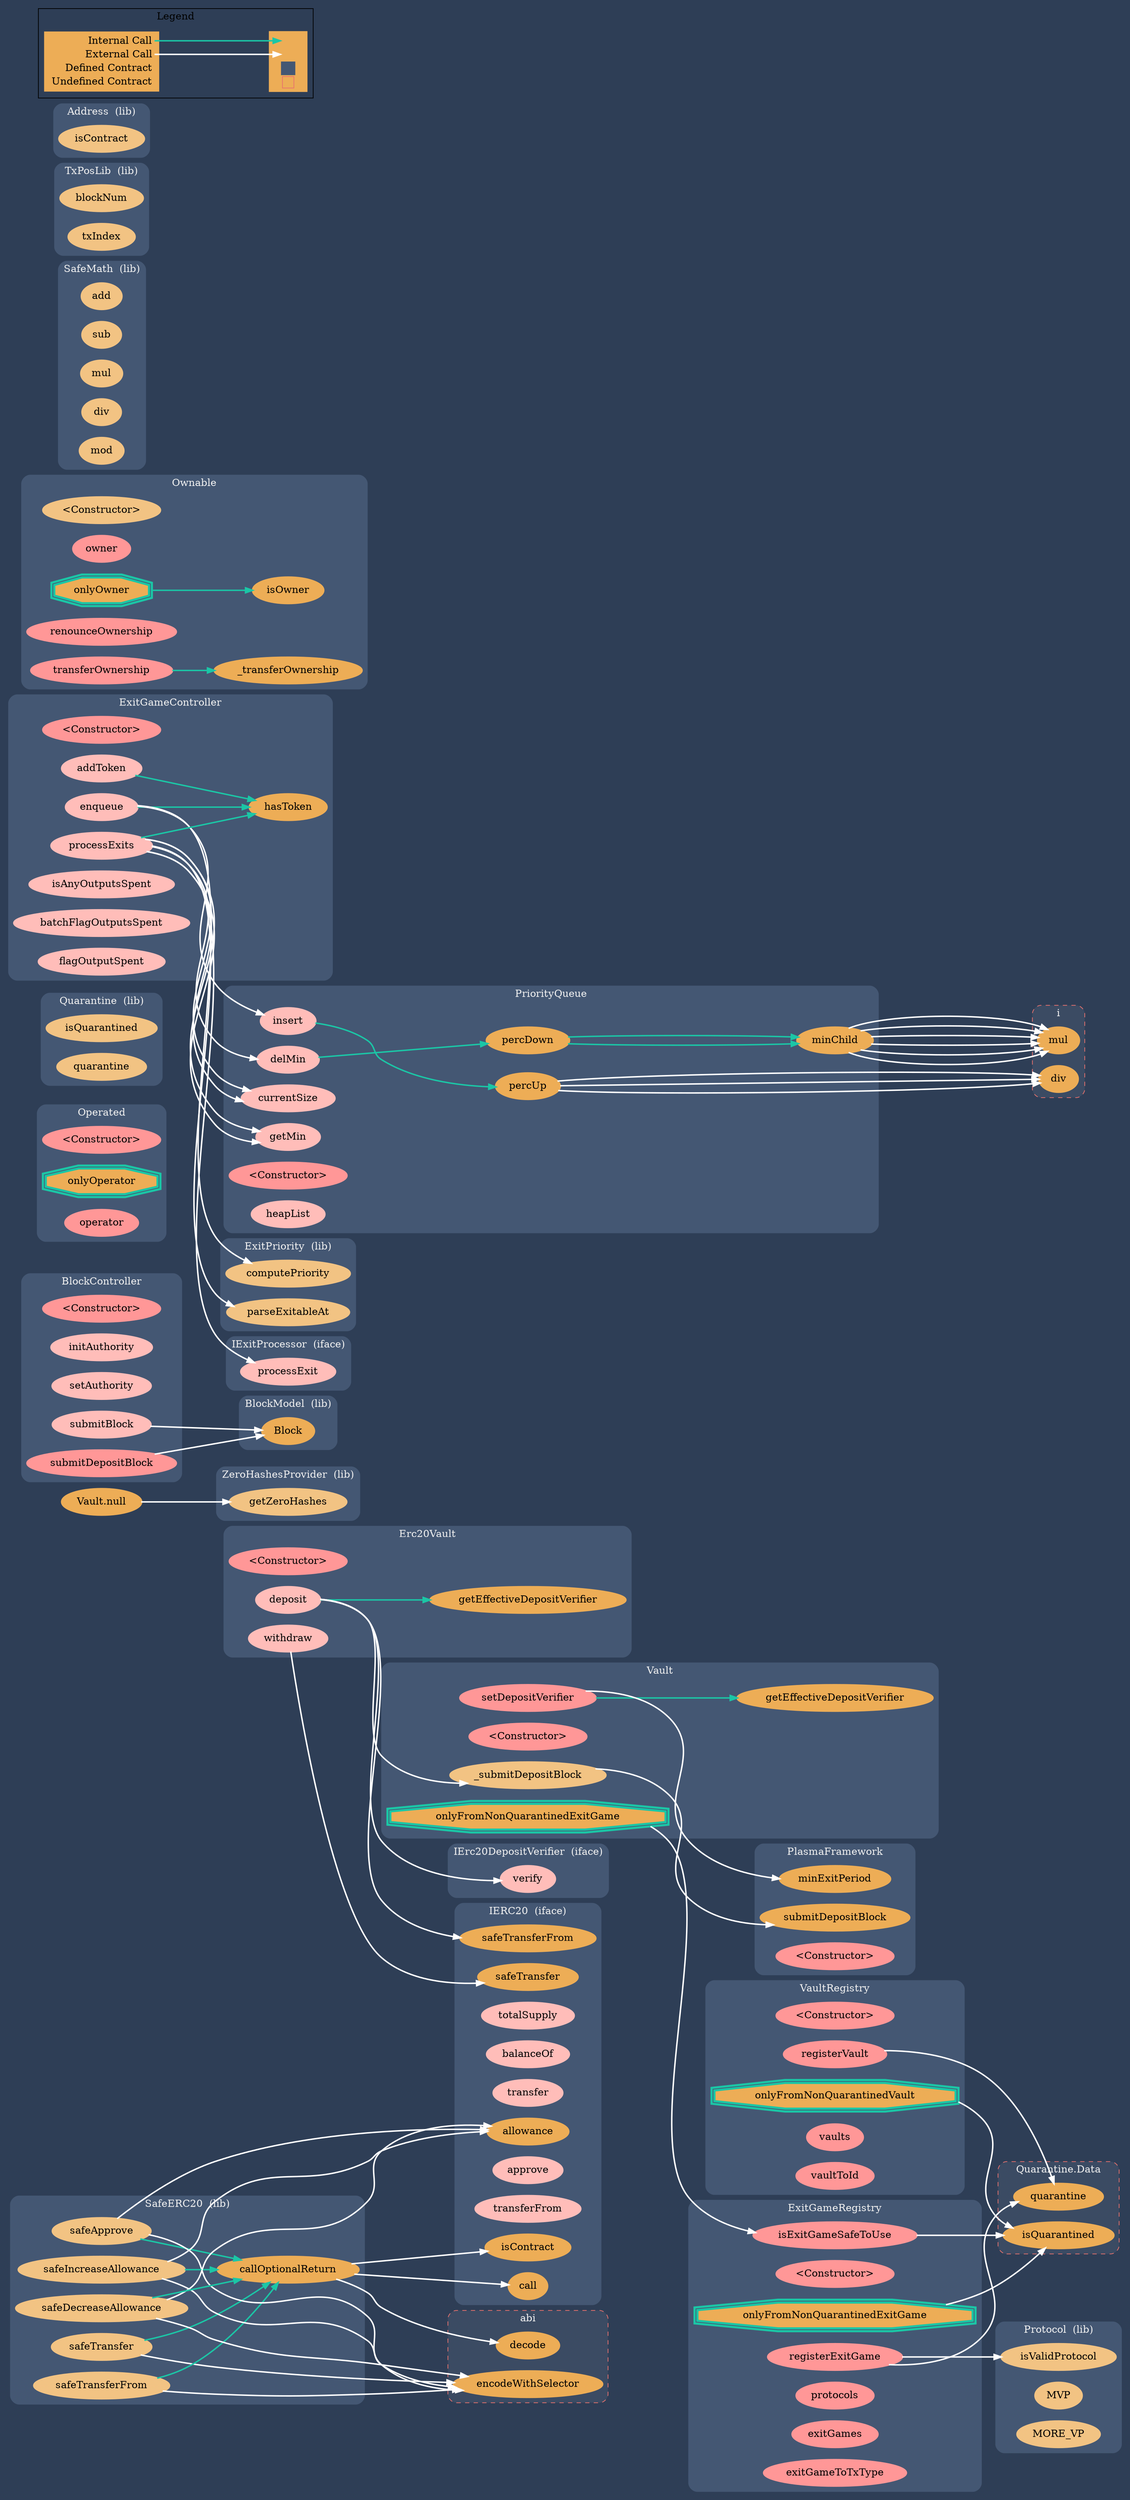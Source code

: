 digraph G {
  graph [ ratio = "auto", page = "100", compound =true, bgcolor = "#2e3e56" ];
  node [ style = "filled", fillcolor = "#edad56", color = "#edad56", penwidth =3 ];
  edge [ color = "#fcfcfc", penwidth =2, fontname = "helvetica Neue Ultra Light" ];
subgraph "clusterErc20Vault" {
  graph [ label = "Erc20Vault", color = "#445773", fontcolor = "#f0f0f0", style = "rounded", bgcolor = "#445773" ];
  "Erc20Vault.<Constructor>" [ label = "<Constructor>", color = "#FF9797", fillcolor = "#FF9797" ];
  "Erc20Vault.deposit" [ label = "deposit", color = "#ffbdb9", fillcolor = "#ffbdb9" ];
  "Erc20Vault.withdraw" [ label = "withdraw", color = "#ffbdb9", fillcolor = "#ffbdb9" ];
  "Erc20Vault.getEffectiveDepositVerifier" [ label = "getEffectiveDepositVerifier" ];
}

subgraph "clusterVault" {
  graph [ label = "Vault", color = "#445773", fontcolor = "#f0f0f0", style = "rounded", bgcolor = "#445773" ];
  "Vault._submitDepositBlock" [ label = "_submitDepositBlock", color = "#f2c383", fillcolor = "#f2c383" ];
  "Vault.<Constructor>" [ label = "<Constructor>", color = "#FF9797", fillcolor = "#FF9797" ];
  "Vault.onlyFromNonQuarantinedExitGame" [ label = "onlyFromNonQuarantinedExitGame", color = "#1bc6a6", shape =doubleoctagon ];
  "Vault.setDepositVerifier" [ label = "setDepositVerifier", color = "#FF9797", fillcolor = "#FF9797" ];
  "Vault.getEffectiveDepositVerifier" [ label = "getEffectiveDepositVerifier" ];
}

subgraph "clusterZeroHashesProvider" {
  graph [ label = "ZeroHashesProvider  (lib)", color = "#445773", fontcolor = "#f0f0f0", style = "rounded", bgcolor = "#445773" ];
  "ZeroHashesProvider.getZeroHashes" [ label = "getZeroHashes", color = "#f2c383", fillcolor = "#f2c383" ];
}

subgraph "clusterPlasmaFramework" {
  graph [ label = "PlasmaFramework", color = "#445773", fontcolor = "#f0f0f0", style = "rounded", bgcolor = "#445773" ];
  "PlasmaFramework.submitDepositBlock" [ label = "submitDepositBlock" ];
  "PlasmaFramework.minExitPeriod" [ label = "minExitPeriod" ];
  "PlasmaFramework.<Constructor>" [ label = "<Constructor>", color = "#FF9797", fillcolor = "#FF9797" ];
}

subgraph "clusterBlockController" {
  graph [ label = "BlockController", color = "#445773", fontcolor = "#f0f0f0", style = "rounded", bgcolor = "#445773" ];
  "BlockController.<Constructor>" [ label = "<Constructor>", color = "#FF9797", fillcolor = "#FF9797" ];
  "BlockController.initAuthority" [ label = "initAuthority", color = "#ffbdb9", fillcolor = "#ffbdb9" ];
  "BlockController.setAuthority" [ label = "setAuthority", color = "#ffbdb9", fillcolor = "#ffbdb9" ];
  "BlockController.submitBlock" [ label = "submitBlock", color = "#ffbdb9", fillcolor = "#ffbdb9" ];
  "BlockController.submitDepositBlock" [ label = "submitDepositBlock", color = "#FF9797", fillcolor = "#FF9797" ];
}

subgraph "clusterBlockModel" {
  graph [ label = "BlockModel  (lib)", color = "#445773", fontcolor = "#f0f0f0", style = "rounded", bgcolor = "#445773" ];
  "BlockModel.Block" [ label = "Block" ];
}

subgraph "clusterVaultRegistry" {
  graph [ label = "VaultRegistry", color = "#445773", fontcolor = "#f0f0f0", style = "rounded", bgcolor = "#445773" ];
  "VaultRegistry.<Constructor>" [ label = "<Constructor>", color = "#FF9797", fillcolor = "#FF9797" ];
  "VaultRegistry.onlyFromNonQuarantinedVault" [ label = "onlyFromNonQuarantinedVault", color = "#1bc6a6", shape =doubleoctagon ];
  "VaultRegistry.registerVault" [ label = "registerVault", color = "#FF9797", fillcolor = "#FF9797" ];
  "VaultRegistry.vaults" [ label = "vaults", color = "#FF9797", fillcolor = "#FF9797" ];
  "VaultRegistry.vaultToId" [ label = "vaultToId", color = "#FF9797", fillcolor = "#FF9797" ];
}

subgraph "clusterOperated" {
  graph [ label = "Operated", color = "#445773", fontcolor = "#f0f0f0", style = "rounded", bgcolor = "#445773" ];
  "Operated.<Constructor>" [ label = "<Constructor>", color = "#FF9797", fillcolor = "#FF9797" ];
  "Operated.onlyOperator" [ label = "onlyOperator", color = "#1bc6a6", shape =doubleoctagon ];
  "Operated.operator" [ label = "operator", color = "#FF9797", fillcolor = "#FF9797" ];
}

subgraph "clusterQuarantine" {
  graph [ label = "Quarantine  (lib)", color = "#445773", fontcolor = "#f0f0f0", style = "rounded", bgcolor = "#445773" ];
  "Quarantine.isQuarantined" [ label = "isQuarantined", color = "#f2c383", fillcolor = "#f2c383" ];
  "Quarantine.quarantine" [ label = "quarantine", color = "#f2c383", fillcolor = "#f2c383" ];
}

subgraph "clusterExitGameController" {
  graph [ label = "ExitGameController", color = "#445773", fontcolor = "#f0f0f0", style = "rounded", bgcolor = "#445773" ];
  "ExitGameController.<Constructor>" [ label = "<Constructor>", color = "#FF9797", fillcolor = "#FF9797" ];
  "ExitGameController.addToken" [ label = "addToken", color = "#ffbdb9", fillcolor = "#ffbdb9" ];
  "ExitGameController.hasToken" [ label = "hasToken" ];
  "ExitGameController.enqueue" [ label = "enqueue", color = "#ffbdb9", fillcolor = "#ffbdb9" ];
  "ExitGameController.processExits" [ label = "processExits", color = "#ffbdb9", fillcolor = "#ffbdb9" ];
  "ExitGameController.isAnyOutputsSpent" [ label = "isAnyOutputsSpent", color = "#ffbdb9", fillcolor = "#ffbdb9" ];
  "ExitGameController.batchFlagOutputsSpent" [ label = "batchFlagOutputsSpent", color = "#ffbdb9", fillcolor = "#ffbdb9" ];
  "ExitGameController.flagOutputSpent" [ label = "flagOutputSpent", color = "#ffbdb9", fillcolor = "#ffbdb9" ];
}

subgraph "clusterIExitProcessor" {
  graph [ label = "IExitProcessor  (iface)", color = "#445773", fontcolor = "#f0f0f0", style = "rounded", bgcolor = "#445773" ];
  "IExitProcessor.processExit" [ label = "processExit", color = "#ffbdb9", fillcolor = "#ffbdb9" ];
}

subgraph "clusterExitGameRegistry" {
  graph [ label = "ExitGameRegistry", color = "#445773", fontcolor = "#f0f0f0", style = "rounded", bgcolor = "#445773" ];
  "ExitGameRegistry.isExitGameSafeToUse" [ label = "isExitGameSafeToUse", color = "#FF9797", fillcolor = "#FF9797" ];
  "ExitGameRegistry.<Constructor>" [ label = "<Constructor>", color = "#FF9797", fillcolor = "#FF9797" ];
  "ExitGameRegistry.onlyFromNonQuarantinedExitGame" [ label = "onlyFromNonQuarantinedExitGame", color = "#1bc6a6", shape =doubleoctagon ];
  "ExitGameRegistry.registerExitGame" [ label = "registerExitGame", color = "#FF9797", fillcolor = "#FF9797" ];
  "ExitGameRegistry.protocols" [ label = "protocols", color = "#FF9797", fillcolor = "#FF9797" ];
  "ExitGameRegistry.exitGames" [ label = "exitGames", color = "#FF9797", fillcolor = "#FF9797" ];
  "ExitGameRegistry.exitGameToTxType" [ label = "exitGameToTxType", color = "#FF9797", fillcolor = "#FF9797" ];
}

subgraph "clusterProtocol" {
  graph [ label = "Protocol  (lib)", color = "#445773", fontcolor = "#f0f0f0", style = "rounded", bgcolor = "#445773" ];
  "Protocol.isValidProtocol" [ label = "isValidProtocol", color = "#f2c383", fillcolor = "#f2c383" ];
  "Protocol.MVP" [ label = "MVP", color = "#f2c383", fillcolor = "#f2c383" ];
  "Protocol.MORE_VP" [ label = "MORE_VP", color = "#f2c383", fillcolor = "#f2c383" ];
}

subgraph "clusterPriorityQueue" {
  graph [ label = "PriorityQueue", color = "#445773", fontcolor = "#f0f0f0", style = "rounded", bgcolor = "#445773" ];
  "PriorityQueue.insert" [ label = "insert", color = "#ffbdb9", fillcolor = "#ffbdb9" ];
  "PriorityQueue.currentSize" [ label = "currentSize", color = "#ffbdb9", fillcolor = "#ffbdb9" ];
  "PriorityQueue.getMin" [ label = "getMin", color = "#ffbdb9", fillcolor = "#ffbdb9" ];
  "PriorityQueue.delMin" [ label = "delMin", color = "#ffbdb9", fillcolor = "#ffbdb9" ];
  "PriorityQueue.<Constructor>" [ label = "<Constructor>", color = "#FF9797", fillcolor = "#FF9797" ];
  "PriorityQueue.heapList" [ label = "heapList", color = "#ffbdb9", fillcolor = "#ffbdb9" ];
  "PriorityQueue.percUp" [ label = "percUp" ];
  "PriorityQueue.percDown" [ label = "percDown" ];
  "PriorityQueue.minChild" [ label = "minChild" ];
}

subgraph "clusterOwnable" {
  graph [ label = "Ownable", color = "#445773", fontcolor = "#f0f0f0", style = "rounded", bgcolor = "#445773" ];
  "Ownable.<Constructor>" [ label = "<Constructor>", color = "#f2c383", fillcolor = "#f2c383" ];
  "Ownable.owner" [ label = "owner", color = "#FF9797", fillcolor = "#FF9797" ];
  "Ownable.onlyOwner" [ label = "onlyOwner", color = "#1bc6a6", shape =doubleoctagon ];
  "Ownable.isOwner" [ label = "isOwner" ];
  "Ownable.renounceOwnership" [ label = "renounceOwnership", color = "#FF9797", fillcolor = "#FF9797" ];
  "Ownable.transferOwnership" [ label = "transferOwnership", color = "#FF9797", fillcolor = "#FF9797" ];
  "Ownable._transferOwnership" [ label = "_transferOwnership" ];
}

subgraph "clusterSafeMath" {
  graph [ label = "SafeMath  (lib)", color = "#445773", fontcolor = "#f0f0f0", style = "rounded", bgcolor = "#445773" ];
  "SafeMath.add" [ label = "add", color = "#f2c383", fillcolor = "#f2c383" ];
  "SafeMath.sub" [ label = "sub", color = "#f2c383", fillcolor = "#f2c383" ];
  "SafeMath.mul" [ label = "mul", color = "#f2c383", fillcolor = "#f2c383" ];
  "SafeMath.div" [ label = "div", color = "#f2c383", fillcolor = "#f2c383" ];
  "SafeMath.mod" [ label = "mod", color = "#f2c383", fillcolor = "#f2c383" ];
}

subgraph "clusterExitPriority" {
  graph [ label = "ExitPriority  (lib)", color = "#445773", fontcolor = "#f0f0f0", style = "rounded", bgcolor = "#445773" ];
  "ExitPriority.computePriority" [ label = "computePriority", color = "#f2c383", fillcolor = "#f2c383" ];
  "ExitPriority.parseExitableAt" [ label = "parseExitableAt", color = "#f2c383", fillcolor = "#f2c383" ];
}

subgraph "clusterTxPosLib" {
  graph [ label = "TxPosLib  (lib)", color = "#445773", fontcolor = "#f0f0f0", style = "rounded", bgcolor = "#445773" ];
  "TxPosLib.blockNum" [ label = "blockNum", color = "#f2c383", fillcolor = "#f2c383" ];
  "TxPosLib.txIndex" [ label = "txIndex", color = "#f2c383", fillcolor = "#f2c383" ];
}

subgraph "clusterIErc20DepositVerifier" {
  graph [ label = "IErc20DepositVerifier  (iface)", color = "#445773", fontcolor = "#f0f0f0", style = "rounded", bgcolor = "#445773" ];
  "IErc20DepositVerifier.verify" [ label = "verify", color = "#ffbdb9", fillcolor = "#ffbdb9" ];
}

subgraph "clusterIERC20" {
  graph [ label = "IERC20  (iface)", color = "#445773", fontcolor = "#f0f0f0", style = "rounded", bgcolor = "#445773" ];
  "IERC20.safeTransferFrom" [ label = "safeTransferFrom" ];
  "IERC20.safeTransfer" [ label = "safeTransfer" ];
  "IERC20.totalSupply" [ label = "totalSupply", color = "#ffbdb9", fillcolor = "#ffbdb9" ];
  "IERC20.balanceOf" [ label = "balanceOf", color = "#ffbdb9", fillcolor = "#ffbdb9" ];
  "IERC20.transfer" [ label = "transfer", color = "#ffbdb9", fillcolor = "#ffbdb9" ];
  "IERC20.allowance" [ label = "allowance" ];
  "IERC20.approve" [ label = "approve", color = "#ffbdb9", fillcolor = "#ffbdb9" ];
  "IERC20.transferFrom" [ label = "transferFrom", color = "#ffbdb9", fillcolor = "#ffbdb9" ];
  "IERC20.isContract" [ label = "isContract" ];
  "IERC20.call" [ label = "call" ];
}

subgraph "clusterSafeERC20" {
  graph [ label = "SafeERC20  (lib)", color = "#445773", fontcolor = "#f0f0f0", style = "rounded", bgcolor = "#445773" ];
  "SafeERC20.safeTransfer" [ label = "safeTransfer", color = "#f2c383", fillcolor = "#f2c383" ];
  "SafeERC20.safeTransferFrom" [ label = "safeTransferFrom", color = "#f2c383", fillcolor = "#f2c383" ];
  "SafeERC20.safeApprove" [ label = "safeApprove", color = "#f2c383", fillcolor = "#f2c383" ];
  "SafeERC20.safeIncreaseAllowance" [ label = "safeIncreaseAllowance", color = "#f2c383", fillcolor = "#f2c383" ];
  "SafeERC20.safeDecreaseAllowance" [ label = "safeDecreaseAllowance", color = "#f2c383", fillcolor = "#f2c383" ];
  "SafeERC20.callOptionalReturn" [ label = "callOptionalReturn" ];
}

subgraph "clusterAddress" {
  graph [ label = "Address  (lib)", color = "#445773", fontcolor = "#f0f0f0", style = "rounded", bgcolor = "#445773" ];
  "Address.isContract" [ label = "isContract", color = "#f2c383", fillcolor = "#f2c383" ];
}

subgraph "clusterQuarantine.Data" {
  graph [ label = "Quarantine.Data", color = "#e8726d", fontcolor = "#f0f0f0", style = "rounded,dashed", bgcolor = "#3b4b63" ];
  "Quarantine.Data.isQuarantined" [ label = "isQuarantined" ];
  "Quarantine.Data.quarantine" [ label = "quarantine" ];
}

subgraph "clusteri" {
  graph [ label = "i", color = "#e8726d", fontcolor = "#f0f0f0", style = "rounded,dashed", bgcolor = "#3b4b63" ];
  "i.div" [ label = "div" ];
  "i.mul" [ label = "mul" ];
}

subgraph "clusterabi" {
  graph [ label = "abi", color = "#e8726d", fontcolor = "#f0f0f0", style = "rounded,dashed", bgcolor = "#3b4b63" ];
  "abi.encodeWithSelector" [ label = "encodeWithSelector" ];
  "abi.decode" [ label = "decode" ];
}

  "Erc20Vault.deposit";
  "IErc20DepositVerifier.verify";
  "Erc20Vault.getEffectiveDepositVerifier";
  "IERC20.safeTransferFrom";
  "Vault._submitDepositBlock";
  "Erc20Vault.withdraw";
  "IERC20.safeTransfer";
  "Vault.null";
  "ZeroHashesProvider.getZeroHashes";
  "Vault.onlyFromNonQuarantinedExitGame";
  "ExitGameRegistry.isExitGameSafeToUse";
  "PlasmaFramework.submitDepositBlock";
  "Vault.setDepositVerifier";
  "Vault.getEffectiveDepositVerifier";
  "PlasmaFramework.minExitPeriod";
  "BlockController.submitBlock";
  "BlockModel.Block";
  "BlockController.submitDepositBlock";
  "VaultRegistry.onlyFromNonQuarantinedVault";
  "Quarantine.Data.isQuarantined";
  "VaultRegistry.registerVault";
  "Quarantine.Data.quarantine";
  "ExitGameController.addToken";
  "ExitGameController.hasToken";
  "ExitGameController.enqueue";
  "ExitPriority.computePriority";
  "PriorityQueue.insert";
  "ExitGameController.processExits";
  "PriorityQueue.currentSize";
  "PriorityQueue.getMin";
  "ExitPriority.parseExitableAt";
  "IExitProcessor.processExit";
  "PriorityQueue.delMin";
  "ExitGameRegistry.onlyFromNonQuarantinedExitGame";
  "ExitGameRegistry.registerExitGame";
  "Protocol.isValidProtocol";
  "PriorityQueue.percUp";
  "PriorityQueue.percDown";
  "i.div";
  "PriorityQueue.minChild";
  "i.mul";
  "Ownable.onlyOwner";
  "Ownable.isOwner";
  "Ownable.transferOwnership";
  "Ownable._transferOwnership";
  "SafeERC20.safeTransfer";
  "SafeERC20.callOptionalReturn";
  "abi.encodeWithSelector";
  "SafeERC20.safeTransferFrom";
  "SafeERC20.safeApprove";
  "IERC20.allowance";
  "SafeERC20.safeIncreaseAllowance";
  "SafeERC20.safeDecreaseAllowance";
  "IERC20.isContract";
  "IERC20.call";
  "abi.decode";
  "Erc20Vault.deposit" -> "IErc20DepositVerifier.verify" [ color = "white" ];
  "Erc20Vault.deposit" -> "Erc20Vault.getEffectiveDepositVerifier" [ color = "#1bc6a6" ];
  "Erc20Vault.deposit" -> "IERC20.safeTransferFrom" [ color = "white" ];
  "Erc20Vault.deposit" -> "Vault._submitDepositBlock" [ color = "white" ];
  "Erc20Vault.withdraw" -> "IERC20.safeTransfer" [ color = "white" ];
  "Vault.null" -> "ZeroHashesProvider.getZeroHashes" [ color = "white" ];
  "Vault.onlyFromNonQuarantinedExitGame" -> "ExitGameRegistry.isExitGameSafeToUse" [ color = "white" ];
  "Vault._submitDepositBlock" -> "PlasmaFramework.submitDepositBlock" [ color = "white" ];
  "Vault.setDepositVerifier" -> "Vault.getEffectiveDepositVerifier" [ color = "#1bc6a6" ];
  "Vault.setDepositVerifier" -> "PlasmaFramework.minExitPeriod" [ color = "white" ];
  "BlockController.submitBlock" -> "BlockModel.Block" [ color = "white" ];
  "BlockController.submitDepositBlock" -> "BlockModel.Block" [ color = "white" ];
  "VaultRegistry.onlyFromNonQuarantinedVault" -> "Quarantine.Data.isQuarantined" [ color = "white" ];
  "VaultRegistry.registerVault" -> "Quarantine.Data.quarantine" [ color = "white" ];
  "ExitGameController.addToken" -> "ExitGameController.hasToken" [ color = "#1bc6a6" ];
  "ExitGameController.enqueue" -> "ExitGameController.hasToken" [ color = "#1bc6a6" ];
  "ExitGameController.enqueue" -> "ExitPriority.computePriority" [ color = "white" ];
  "ExitGameController.enqueue" -> "PriorityQueue.insert" [ color = "white" ];
  "ExitGameController.processExits" -> "ExitGameController.hasToken" [ color = "#1bc6a6" ];
  "ExitGameController.processExits" -> "PriorityQueue.currentSize" [ color = "white" ];
  "ExitGameController.processExits" -> "PriorityQueue.getMin" [ color = "white" ];
  "ExitGameController.processExits" -> "ExitPriority.parseExitableAt" [ color = "white" ];
  "ExitGameController.processExits" -> "IExitProcessor.processExit" [ color = "white" ];
  "ExitGameController.processExits" -> "PriorityQueue.delMin" [ color = "white" ];
  "ExitGameController.processExits" -> "PriorityQueue.currentSize" [ color = "white" ];
  "ExitGameController.processExits" -> "PriorityQueue.getMin" [ color = "white" ];
  "ExitGameRegistry.onlyFromNonQuarantinedExitGame" -> "Quarantine.Data.isQuarantined" [ color = "white" ];
  "ExitGameRegistry.isExitGameSafeToUse" -> "Quarantine.Data.isQuarantined" [ color = "white" ];
  "ExitGameRegistry.registerExitGame" -> "Protocol.isValidProtocol" [ color = "white" ];
  "ExitGameRegistry.registerExitGame" -> "Quarantine.Data.quarantine" [ color = "white" ];
  "PriorityQueue.insert" -> "PriorityQueue.percUp" [ color = "#1bc6a6" ];
  "PriorityQueue.delMin" -> "PriorityQueue.percDown" [ color = "#1bc6a6" ];
  "PriorityQueue.percUp" -> "i.div" [ color = "white" ];
  "PriorityQueue.percUp" -> "i.div" [ color = "white" ];
  "PriorityQueue.percUp" -> "i.div" [ color = "white" ];
  "PriorityQueue.percDown" -> "PriorityQueue.minChild" [ color = "#1bc6a6" ];
  "PriorityQueue.percDown" -> "PriorityQueue.minChild" [ color = "#1bc6a6" ];
  "PriorityQueue.minChild" -> "i.mul" [ color = "white" ];
  "PriorityQueue.minChild" -> "i.mul" [ color = "white" ];
  "PriorityQueue.minChild" -> "i.mul" [ color = "white" ];
  "PriorityQueue.minChild" -> "i.mul" [ color = "white" ];
  "PriorityQueue.minChild" -> "i.mul" [ color = "white" ];
  "PriorityQueue.minChild" -> "i.mul" [ color = "white" ];
  "Ownable.onlyOwner" -> "Ownable.isOwner" [ color = "#1bc6a6" ];
  "Ownable.transferOwnership" -> "Ownable._transferOwnership" [ color = "#1bc6a6" ];
  "SafeERC20.safeTransfer" -> "SafeERC20.callOptionalReturn" [ color = "#1bc6a6" ];
  "SafeERC20.safeTransfer" -> "abi.encodeWithSelector" [ color = "white" ];
  "SafeERC20.safeTransferFrom" -> "SafeERC20.callOptionalReturn" [ color = "#1bc6a6" ];
  "SafeERC20.safeTransferFrom" -> "abi.encodeWithSelector" [ color = "white" ];
  "SafeERC20.safeApprove" -> "IERC20.allowance" [ color = "white" ];
  "SafeERC20.safeApprove" -> "SafeERC20.callOptionalReturn" [ color = "#1bc6a6" ];
  "SafeERC20.safeApprove" -> "abi.encodeWithSelector" [ color = "white" ];
  "SafeERC20.safeIncreaseAllowance" -> "IERC20.allowance" [ color = "white" ];
  "SafeERC20.safeIncreaseAllowance" -> "SafeERC20.callOptionalReturn" [ color = "#1bc6a6" ];
  "SafeERC20.safeIncreaseAllowance" -> "abi.encodeWithSelector" [ color = "white" ];
  "SafeERC20.safeDecreaseAllowance" -> "IERC20.allowance" [ color = "white" ];
  "SafeERC20.safeDecreaseAllowance" -> "SafeERC20.callOptionalReturn" [ color = "#1bc6a6" ];
  "SafeERC20.safeDecreaseAllowance" -> "abi.encodeWithSelector" [ color = "white" ];
  "SafeERC20.callOptionalReturn" -> "IERC20.isContract" [ color = "white" ];
  "SafeERC20.callOptionalReturn" -> "IERC20.call" [ color = "white" ];
  "SafeERC20.callOptionalReturn" -> "abi.decode" [ color = "white" ];


rankdir=LR
node [shape=plaintext]
subgraph cluster_01 { 
label = "Legend";
key [label=<<table border="0" cellpadding="2" cellspacing="0" cellborder="0">
  <tr><td align="right" port="i1">Internal Call</td></tr>
  <tr><td align="right" port="i2">External Call</td></tr>
  <tr><td align="right" port="i3">Defined Contract</td></tr>
  <tr><td align="right" port="i4">Undefined Contract</td></tr>
  </table>>]
key2 [label=<<table border="0" cellpadding="2" cellspacing="0" cellborder="0">
  <tr><td port="i1">&nbsp;&nbsp;&nbsp;</td></tr>
  <tr><td port="i2">&nbsp;&nbsp;&nbsp;</td></tr>
  <tr><td port="i3" bgcolor="#445773">&nbsp;&nbsp;&nbsp;</td></tr>
  <tr><td port="i4">
    <table border="1" cellborder="0" cellspacing="0" cellpadding="7" color="#e8726d">
      <tr>
       <td></td>
      </tr>
     </table>
  </td></tr>
  </table>>]
key:i1:e -> key2:i1:w [color="#1bc6a6"]
key:i2:e -> key2:i2:w [color="white"]
}
}
